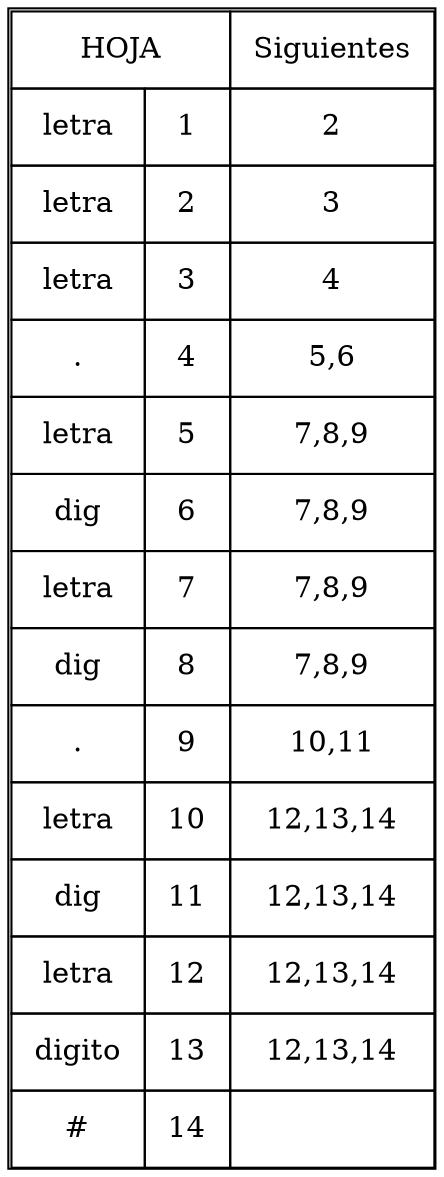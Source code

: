 digraph grafica{
rankdir=LR;
forcelabels= true;
node [shape = plain];
nodo58 [label = <<table border = '1' cellboder = '1' cellspacing='0' cellpadding='10'>
<tr>
<td COLSPAN='2'>HOJA</td>
<td>Siguientes</td>
</tr>
<tr>
<td>letra</td>
<td>1</td>
<td>2</td>
</tr>
<tr>
<td>letra</td>
<td>2</td>
<td>3</td>
</tr>
<tr>
<td>letra</td>
<td>3</td>
<td>4</td>
</tr>
<tr>
<td>.</td>
<td>4</td>
<td>5,6</td>
</tr>
<tr>
<td>letra</td>
<td>5</td>
<td>7,8,9</td>
</tr>
<tr>
<td>dig</td>
<td>6</td>
<td>7,8,9</td>
</tr>
<tr>
<td>letra</td>
<td>7</td>
<td>7,8,9</td>
</tr>
<tr>
<td>dig</td>
<td>8</td>
<td>7,8,9</td>
</tr>
<tr>
<td>.</td>
<td>9</td>
<td>10,11</td>
</tr>
<tr>
<td>letra</td>
<td>10</td>
<td>12,13,14</td>
</tr>
<tr>
<td>dig</td>
<td>11</td>
<td>12,13,14</td>
</tr>
<tr>
<td>letra</td>
<td>12</td>
<td>12,13,14</td>
</tr>
<tr>
<td>digito</td>
<td>13</td>
<td>12,13,14</td>
</tr>
<tr>
<td>#</td>
<td>14</td>
<td></td>
</tr>
</table>>];

}